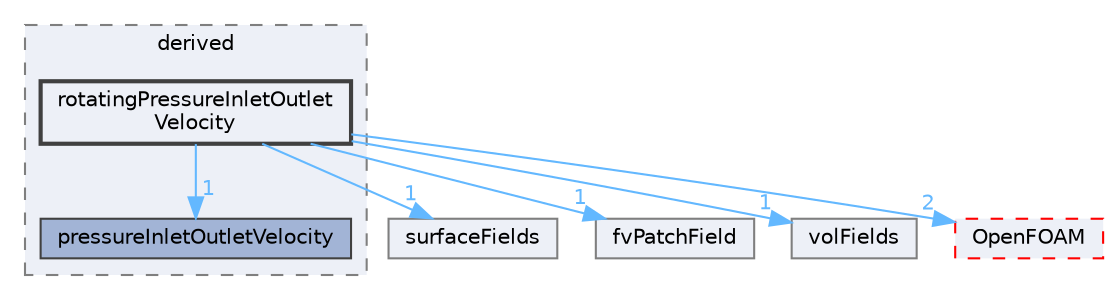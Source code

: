 digraph "src/finiteVolume/fields/fvPatchFields/derived/rotatingPressureInletOutletVelocity"
{
 // LATEX_PDF_SIZE
  bgcolor="transparent";
  edge [fontname=Helvetica,fontsize=10,labelfontname=Helvetica,labelfontsize=10];
  node [fontname=Helvetica,fontsize=10,shape=box,height=0.2,width=0.4];
  compound=true
  subgraph clusterdir_ece9aa6b5af9a7776a75b0c1993b0910 {
    graph [ bgcolor="#edf0f7", pencolor="grey50", label="derived", fontname=Helvetica,fontsize=10 style="filled,dashed", URL="dir_ece9aa6b5af9a7776a75b0c1993b0910.html",tooltip=""]
  dir_8dd1641879b090fac245a2caaefe4d9a [label="pressureInletOutletVelocity", fillcolor="#a2b4d6", color="grey25", style="filled", URL="dir_8dd1641879b090fac245a2caaefe4d9a.html",tooltip=""];
  dir_2b8b8d23d808ad883bd4e92817b87d30 [label="rotatingPressureInletOutlet\lVelocity", fillcolor="#edf0f7", color="grey25", style="filled,bold", URL="dir_2b8b8d23d808ad883bd4e92817b87d30.html",tooltip=""];
  }
  dir_606ba9250f9107f82f779cbd3e87c3a5 [label="surfaceFields", fillcolor="#edf0f7", color="grey50", style="filled", URL="dir_606ba9250f9107f82f779cbd3e87c3a5.html",tooltip=""];
  dir_6b9423849569a7ee618201e7cfce9eaa [label="fvPatchField", fillcolor="#edf0f7", color="grey50", style="filled", URL="dir_6b9423849569a7ee618201e7cfce9eaa.html",tooltip=""];
  dir_bd8bf7fa65467c460a50eacc456ce356 [label="volFields", fillcolor="#edf0f7", color="grey50", style="filled", URL="dir_bd8bf7fa65467c460a50eacc456ce356.html",tooltip=""];
  dir_c5473ff19b20e6ec4dfe5c310b3778a8 [label="OpenFOAM", fillcolor="#edf0f7", color="red", style="filled,dashed", URL="dir_c5473ff19b20e6ec4dfe5c310b3778a8.html",tooltip=""];
  dir_2b8b8d23d808ad883bd4e92817b87d30->dir_606ba9250f9107f82f779cbd3e87c3a5 [headlabel="1", labeldistance=1.5 headhref="dir_003372_003832.html" href="dir_003372_003832.html" color="steelblue1" fontcolor="steelblue1"];
  dir_2b8b8d23d808ad883bd4e92817b87d30->dir_6b9423849569a7ee618201e7cfce9eaa [headlabel="1", labeldistance=1.5 headhref="dir_003372_001564.html" href="dir_003372_001564.html" color="steelblue1" fontcolor="steelblue1"];
  dir_2b8b8d23d808ad883bd4e92817b87d30->dir_8dd1641879b090fac245a2caaefe4d9a [headlabel="1", labeldistance=1.5 headhref="dir_003372_003049.html" href="dir_003372_003049.html" color="steelblue1" fontcolor="steelblue1"];
  dir_2b8b8d23d808ad883bd4e92817b87d30->dir_bd8bf7fa65467c460a50eacc456ce356 [headlabel="1", labeldistance=1.5 headhref="dir_003372_004295.html" href="dir_003372_004295.html" color="steelblue1" fontcolor="steelblue1"];
  dir_2b8b8d23d808ad883bd4e92817b87d30->dir_c5473ff19b20e6ec4dfe5c310b3778a8 [headlabel="2", labeldistance=1.5 headhref="dir_003372_002695.html" href="dir_003372_002695.html" color="steelblue1" fontcolor="steelblue1"];
}
